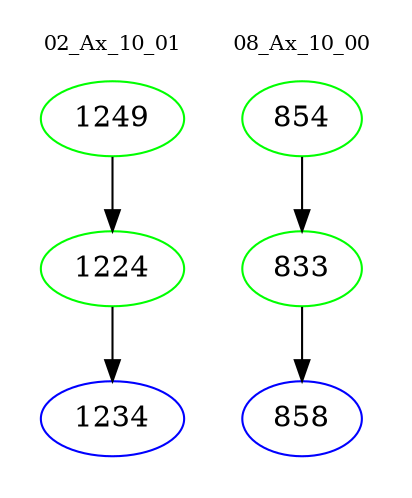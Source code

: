 digraph{
subgraph cluster_0 {
color = white
label = "02_Ax_10_01";
fontsize=10;
T0_1249 [label="1249", color="green"]
T0_1249 -> T0_1224 [color="black"]
T0_1224 [label="1224", color="green"]
T0_1224 -> T0_1234 [color="black"]
T0_1234 [label="1234", color="blue"]
}
subgraph cluster_1 {
color = white
label = "08_Ax_10_00";
fontsize=10;
T1_854 [label="854", color="green"]
T1_854 -> T1_833 [color="black"]
T1_833 [label="833", color="green"]
T1_833 -> T1_858 [color="black"]
T1_858 [label="858", color="blue"]
}
}

